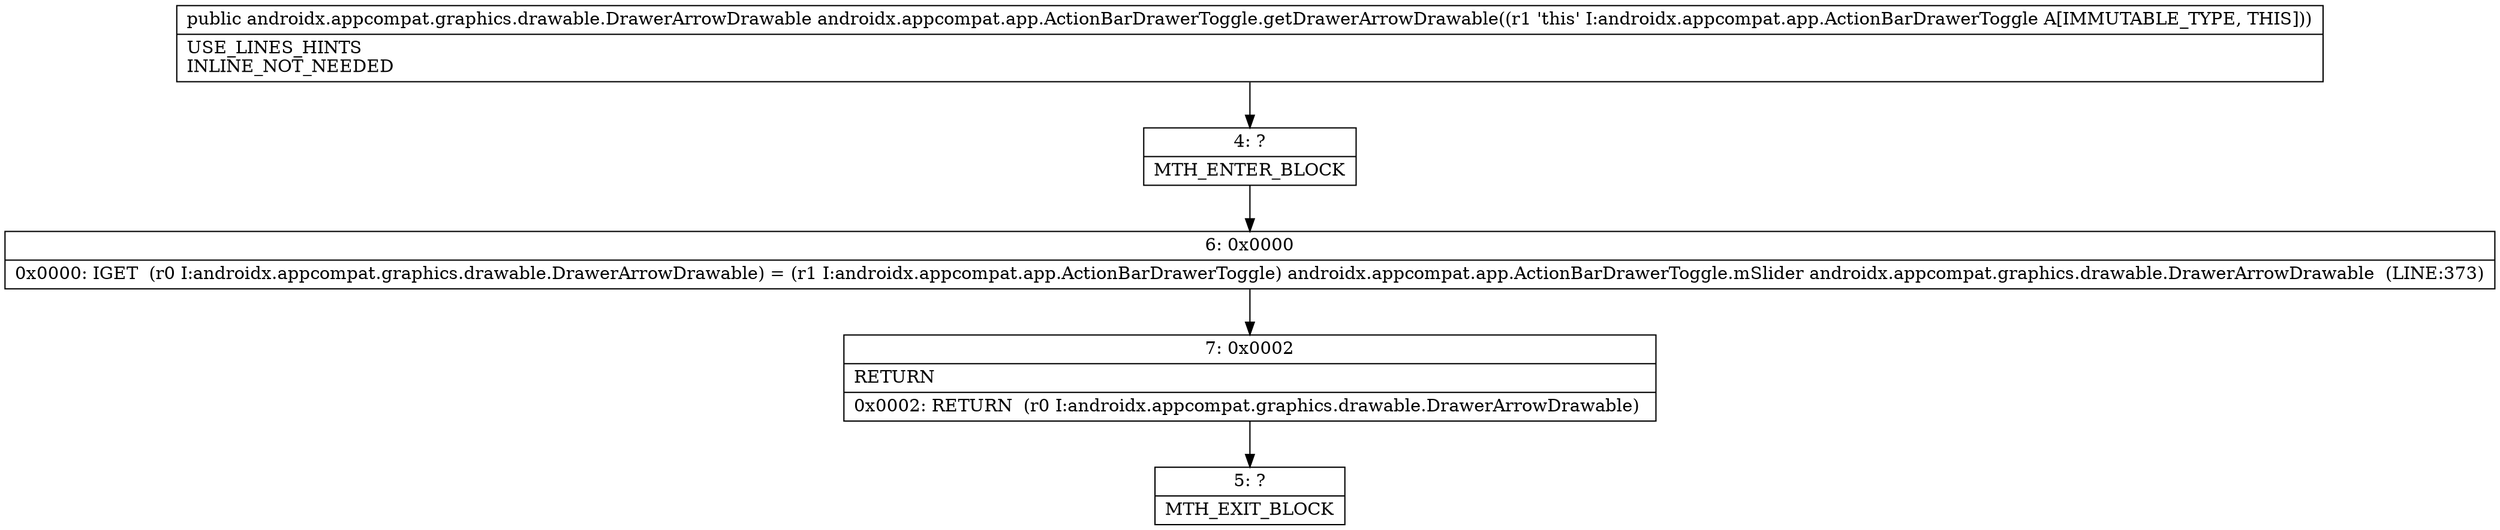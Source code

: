 digraph "CFG forandroidx.appcompat.app.ActionBarDrawerToggle.getDrawerArrowDrawable()Landroidx\/appcompat\/graphics\/drawable\/DrawerArrowDrawable;" {
Node_4 [shape=record,label="{4\:\ ?|MTH_ENTER_BLOCK\l}"];
Node_6 [shape=record,label="{6\:\ 0x0000|0x0000: IGET  (r0 I:androidx.appcompat.graphics.drawable.DrawerArrowDrawable) = (r1 I:androidx.appcompat.app.ActionBarDrawerToggle) androidx.appcompat.app.ActionBarDrawerToggle.mSlider androidx.appcompat.graphics.drawable.DrawerArrowDrawable  (LINE:373)\l}"];
Node_7 [shape=record,label="{7\:\ 0x0002|RETURN\l|0x0002: RETURN  (r0 I:androidx.appcompat.graphics.drawable.DrawerArrowDrawable) \l}"];
Node_5 [shape=record,label="{5\:\ ?|MTH_EXIT_BLOCK\l}"];
MethodNode[shape=record,label="{public androidx.appcompat.graphics.drawable.DrawerArrowDrawable androidx.appcompat.app.ActionBarDrawerToggle.getDrawerArrowDrawable((r1 'this' I:androidx.appcompat.app.ActionBarDrawerToggle A[IMMUTABLE_TYPE, THIS]))  | USE_LINES_HINTS\lINLINE_NOT_NEEDED\l}"];
MethodNode -> Node_4;Node_4 -> Node_6;
Node_6 -> Node_7;
Node_7 -> Node_5;
}

